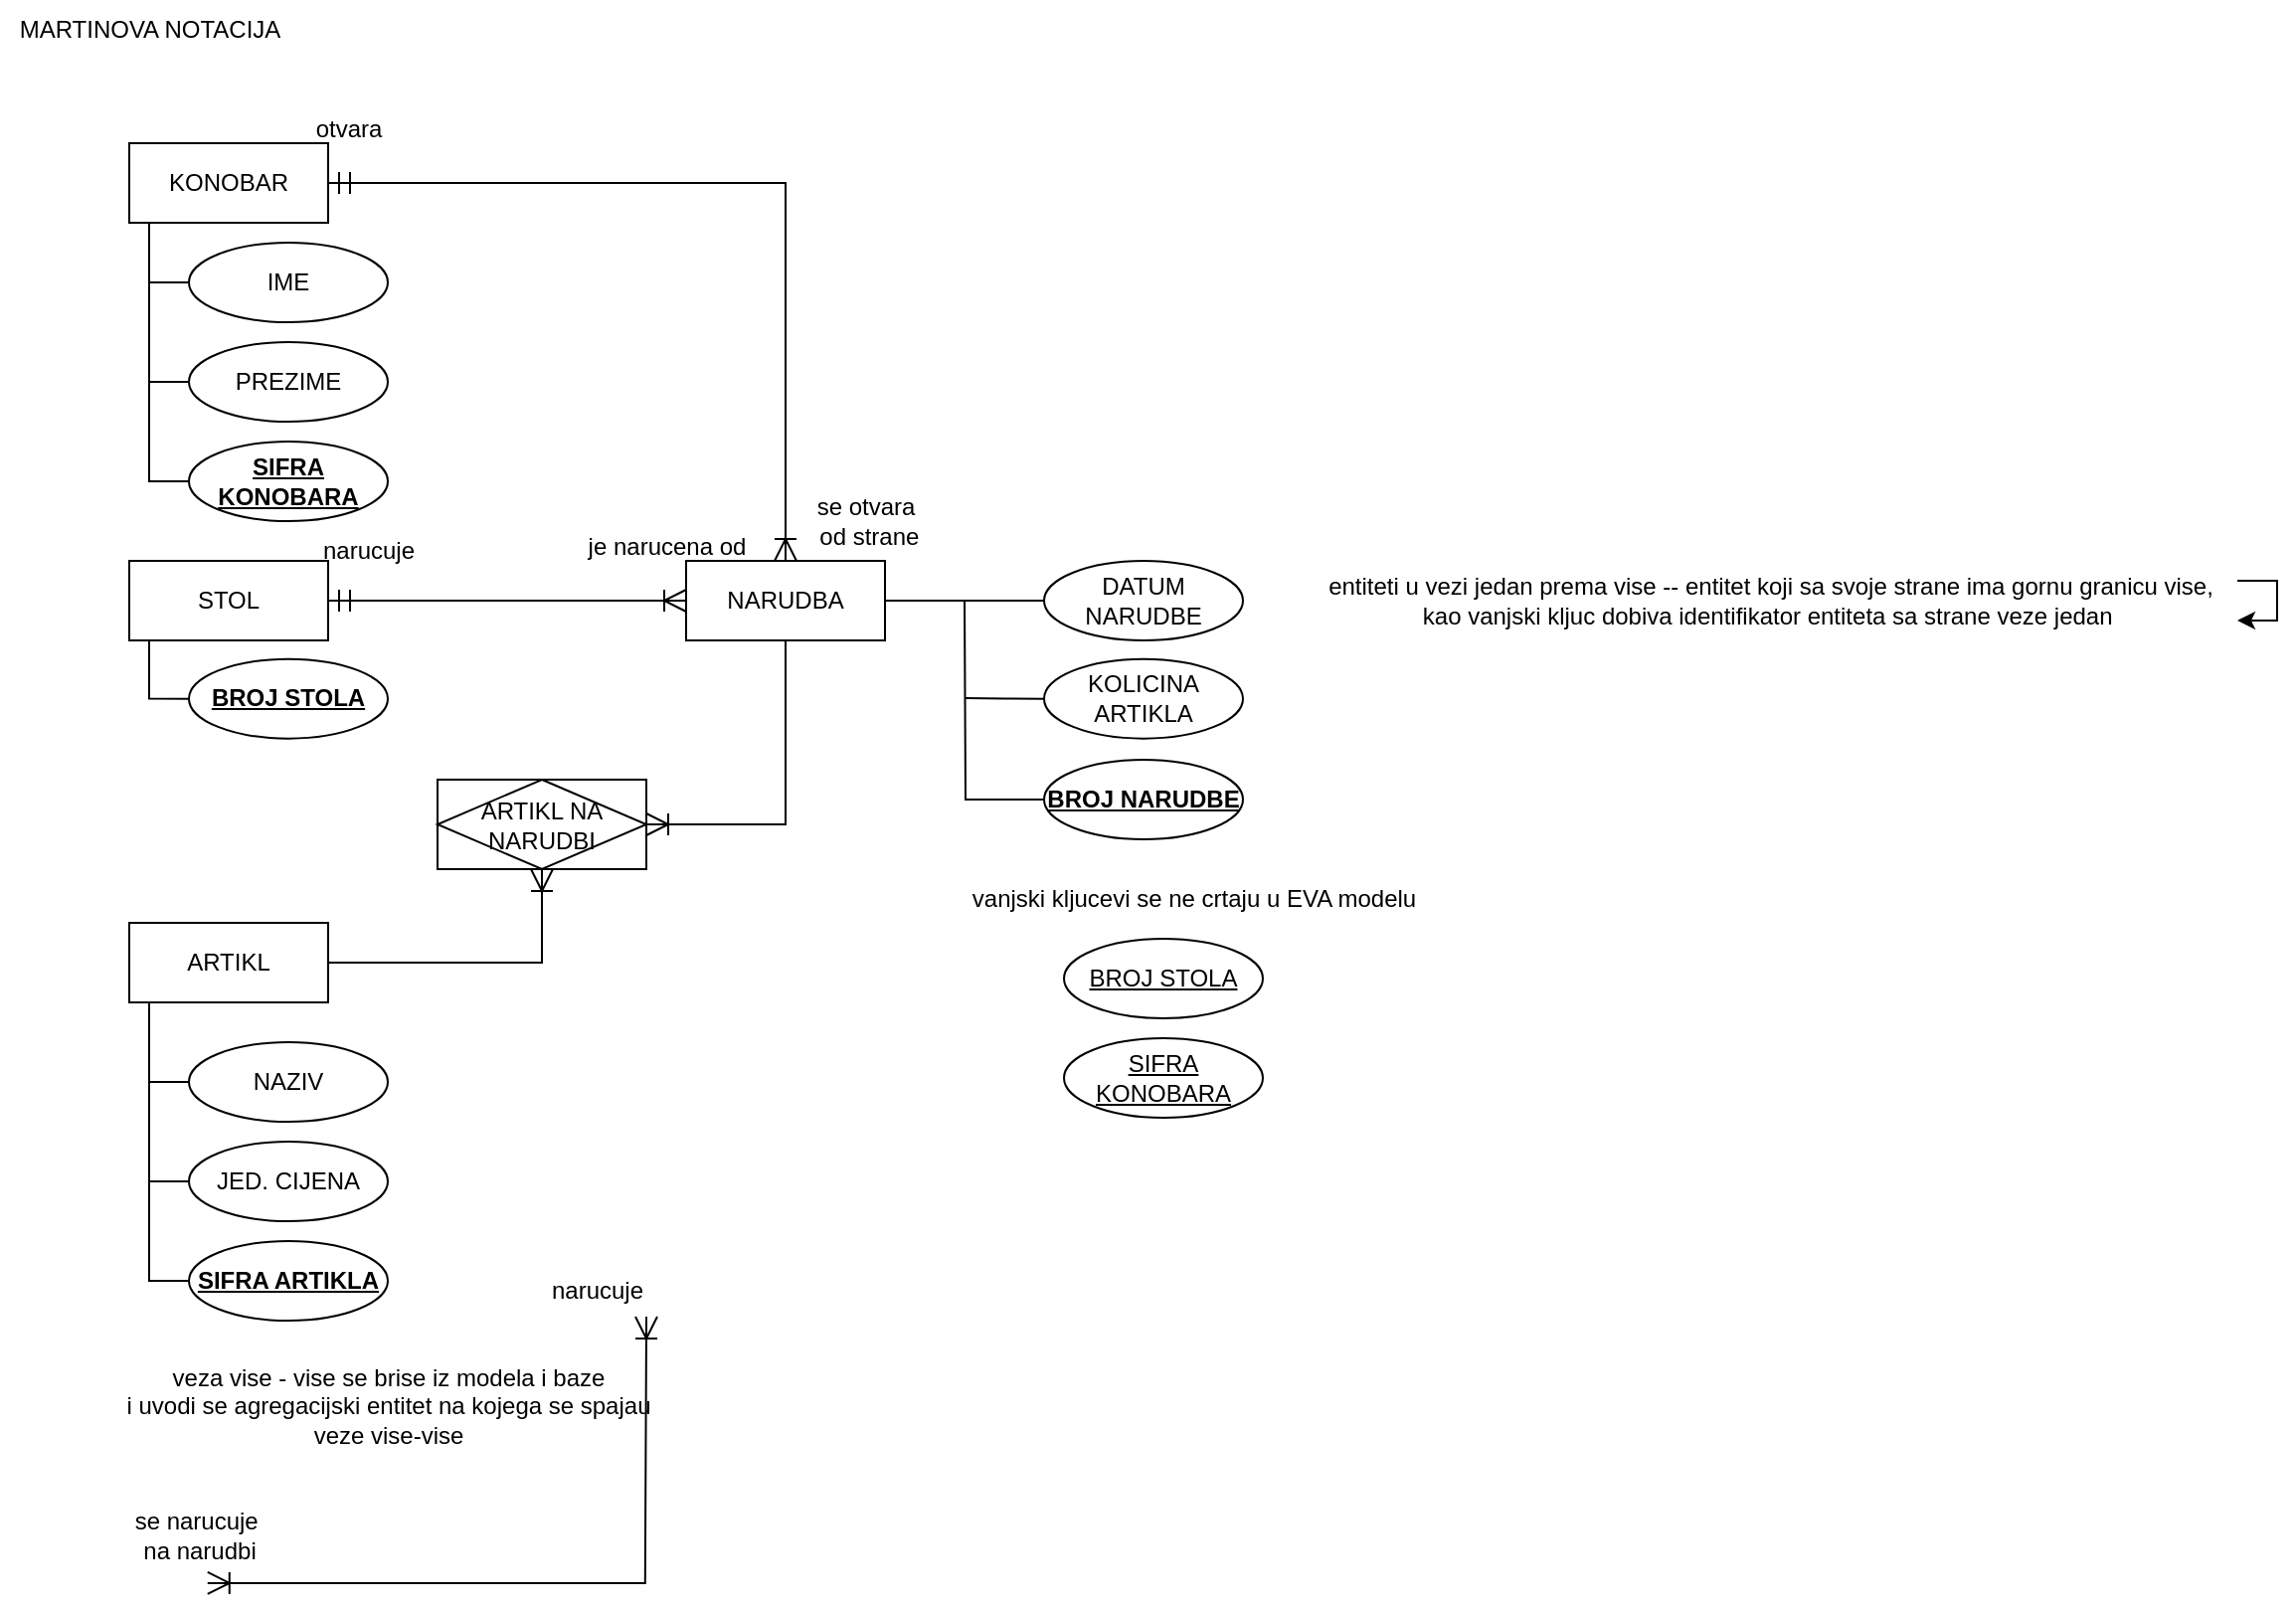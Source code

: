 <mxfile version="22.0.4" type="github">
  <diagram name="Page-1" id="XmXVr0m_O3OawCJsEPbr">
    <mxGraphModel dx="830" dy="586" grid="1" gridSize="10" guides="1" tooltips="1" connect="1" arrows="1" fold="1" page="1" pageScale="1" pageWidth="3300" pageHeight="4681" math="0" shadow="0">
      <root>
        <mxCell id="0" />
        <mxCell id="1" parent="0" />
        <mxCell id="DkcUDRgrnolismWW7WIm-1" value="STOL" style="whiteSpace=wrap;html=1;align=center;" vertex="1" parent="1">
          <mxGeometry x="440" y="330" width="100" height="40" as="geometry" />
        </mxCell>
        <mxCell id="DkcUDRgrnolismWW7WIm-48" style="edgeStyle=orthogonalEdgeStyle;rounded=0;orthogonalLoop=1;jettySize=auto;html=1;exitX=1;exitY=0.5;exitDx=0;exitDy=0;entryX=0.5;entryY=1;entryDx=0;entryDy=0;endArrow=ERoneToMany;endFill=0;endSize=9;" edge="1" parent="1" source="DkcUDRgrnolismWW7WIm-3" target="DkcUDRgrnolismWW7WIm-47">
          <mxGeometry relative="1" as="geometry" />
        </mxCell>
        <mxCell id="DkcUDRgrnolismWW7WIm-3" value="ARTIKL" style="whiteSpace=wrap;html=1;align=center;" vertex="1" parent="1">
          <mxGeometry x="440" y="512" width="100" height="40" as="geometry" />
        </mxCell>
        <mxCell id="DkcUDRgrnolismWW7WIm-7" style="edgeStyle=orthogonalEdgeStyle;rounded=0;orthogonalLoop=1;jettySize=auto;html=1;exitX=1;exitY=0.5;exitDx=0;exitDy=0;entryX=0.5;entryY=0;entryDx=0;entryDy=0;endArrow=ERoneToMany;endFill=0;endSize=9;startSize=9;startArrow=ERmandOne;startFill=0;" edge="1" parent="1" source="DkcUDRgrnolismWW7WIm-4" target="DkcUDRgrnolismWW7WIm-6">
          <mxGeometry relative="1" as="geometry" />
        </mxCell>
        <mxCell id="DkcUDRgrnolismWW7WIm-4" value="KONOBAR" style="whiteSpace=wrap;html=1;align=center;" vertex="1" parent="1">
          <mxGeometry x="440" y="120" width="100" height="40" as="geometry" />
        </mxCell>
        <mxCell id="DkcUDRgrnolismWW7WIm-9" style="edgeStyle=orthogonalEdgeStyle;rounded=0;orthogonalLoop=1;jettySize=auto;html=1;exitX=0;exitY=0.5;exitDx=0;exitDy=0;entryX=1;entryY=0.5;entryDx=0;entryDy=0;endArrow=ERmandOne;endFill=0;startArrow=ERoneToMany;startFill=0;targetPerimeterSpacing=0;endSize=9;startSize=9;" edge="1" parent="1" source="DkcUDRgrnolismWW7WIm-6" target="DkcUDRgrnolismWW7WIm-1">
          <mxGeometry relative="1" as="geometry" />
        </mxCell>
        <mxCell id="DkcUDRgrnolismWW7WIm-10" style="edgeStyle=orthogonalEdgeStyle;rounded=0;orthogonalLoop=1;jettySize=auto;html=1;entryX=1;entryY=0.5;entryDx=0;entryDy=0;endArrow=ERoneToMany;endFill=0;endSize=9;startSize=9;startArrow=ERoneToMany;startFill=0;exitX=0.866;exitY=-0.132;exitDx=0;exitDy=0;exitPerimeter=0;" edge="1" parent="1">
          <mxGeometry relative="1" as="geometry">
            <mxPoint x="700.0" y="710.0" as="sourcePoint" />
            <mxPoint x="479.38" y="843.96" as="targetPoint" />
            <Array as="points">
              <mxPoint x="700.38" y="713.96" />
              <mxPoint x="699.38" y="843.96" />
            </Array>
          </mxGeometry>
        </mxCell>
        <mxCell id="DkcUDRgrnolismWW7WIm-49" style="edgeStyle=orthogonalEdgeStyle;rounded=0;orthogonalLoop=1;jettySize=auto;html=1;exitX=0.5;exitY=1;exitDx=0;exitDy=0;entryX=1;entryY=0.5;entryDx=0;entryDy=0;endArrow=ERoneToMany;endFill=0;endSize=9;" edge="1" parent="1" source="DkcUDRgrnolismWW7WIm-6" target="DkcUDRgrnolismWW7WIm-47">
          <mxGeometry relative="1" as="geometry" />
        </mxCell>
        <mxCell id="DkcUDRgrnolismWW7WIm-6" value="NARUDBA" style="whiteSpace=wrap;html=1;align=center;" vertex="1" parent="1">
          <mxGeometry x="720" y="330" width="100" height="40" as="geometry" />
        </mxCell>
        <mxCell id="DkcUDRgrnolismWW7WIm-11" value="MARTINOVA NOTACIJA" style="text;html=1;align=center;verticalAlign=middle;resizable=0;points=[];autosize=1;strokeColor=none;fillColor=none;" vertex="1" parent="1">
          <mxGeometry x="375" y="48" width="150" height="30" as="geometry" />
        </mxCell>
        <mxCell id="DkcUDRgrnolismWW7WIm-14" style="edgeStyle=orthogonalEdgeStyle;rounded=0;orthogonalLoop=1;jettySize=auto;html=1;exitX=0;exitY=0.5;exitDx=0;exitDy=0;entryX=0.25;entryY=1;entryDx=0;entryDy=0;endArrow=none;endFill=0;" edge="1" parent="1" source="DkcUDRgrnolismWW7WIm-12" target="DkcUDRgrnolismWW7WIm-3">
          <mxGeometry relative="1" as="geometry" />
        </mxCell>
        <mxCell id="DkcUDRgrnolismWW7WIm-12" value="NAZIV" style="ellipse;whiteSpace=wrap;html=1;align=center;" vertex="1" parent="1">
          <mxGeometry x="470" y="572" width="100" height="40" as="geometry" />
        </mxCell>
        <mxCell id="DkcUDRgrnolismWW7WIm-15" style="edgeStyle=orthogonalEdgeStyle;rounded=0;orthogonalLoop=1;jettySize=auto;html=1;exitX=0;exitY=0.5;exitDx=0;exitDy=0;endArrow=none;endFill=0;" edge="1" parent="1" source="DkcUDRgrnolismWW7WIm-13">
          <mxGeometry relative="1" as="geometry">
            <mxPoint x="450" y="572" as="targetPoint" />
          </mxGeometry>
        </mxCell>
        <mxCell id="DkcUDRgrnolismWW7WIm-13" value="JED. CIJENA" style="ellipse;whiteSpace=wrap;html=1;align=center;" vertex="1" parent="1">
          <mxGeometry x="470" y="622" width="100" height="40" as="geometry" />
        </mxCell>
        <mxCell id="DkcUDRgrnolismWW7WIm-17" style="edgeStyle=orthogonalEdgeStyle;rounded=0;orthogonalLoop=1;jettySize=auto;html=1;exitX=0;exitY=0.5;exitDx=0;exitDy=0;endArrow=none;endFill=0;" edge="1" parent="1" source="DkcUDRgrnolismWW7WIm-16">
          <mxGeometry relative="1" as="geometry">
            <mxPoint x="450" y="642" as="targetPoint" />
          </mxGeometry>
        </mxCell>
        <mxCell id="DkcUDRgrnolismWW7WIm-16" value="&lt;b&gt;SIFRA ARTIKLA&lt;/b&gt;" style="ellipse;whiteSpace=wrap;html=1;align=center;fontStyle=4;" vertex="1" parent="1">
          <mxGeometry x="470" y="672" width="100" height="40" as="geometry" />
        </mxCell>
        <mxCell id="DkcUDRgrnolismWW7WIm-18" value="&lt;u&gt;&lt;b&gt;BROJ STOLA&lt;/b&gt;&lt;/u&gt;" style="ellipse;whiteSpace=wrap;html=1;align=center;" vertex="1" parent="1">
          <mxGeometry x="470" y="379.32" width="100" height="40" as="geometry" />
        </mxCell>
        <mxCell id="DkcUDRgrnolismWW7WIm-19" style="edgeStyle=orthogonalEdgeStyle;rounded=0;orthogonalLoop=1;jettySize=auto;html=1;exitX=0;exitY=0.5;exitDx=0;exitDy=0;entryX=0.1;entryY=1.017;entryDx=0;entryDy=0;entryPerimeter=0;endArrow=none;endFill=0;" edge="1" parent="1" source="DkcUDRgrnolismWW7WIm-18">
          <mxGeometry relative="1" as="geometry">
            <mxPoint x="450" y="370.0" as="targetPoint" />
          </mxGeometry>
        </mxCell>
        <mxCell id="DkcUDRgrnolismWW7WIm-20" style="edgeStyle=orthogonalEdgeStyle;rounded=0;orthogonalLoop=1;jettySize=auto;html=1;exitX=0;exitY=0.5;exitDx=0;exitDy=0;endArrow=none;endFill=0;" edge="1" parent="1" source="DkcUDRgrnolismWW7WIm-21">
          <mxGeometry relative="1" as="geometry">
            <mxPoint x="450" y="160" as="targetPoint" />
          </mxGeometry>
        </mxCell>
        <mxCell id="DkcUDRgrnolismWW7WIm-21" value="IME" style="ellipse;whiteSpace=wrap;html=1;align=center;" vertex="1" parent="1">
          <mxGeometry x="470" y="170" width="100" height="40" as="geometry" />
        </mxCell>
        <mxCell id="DkcUDRgrnolismWW7WIm-22" style="edgeStyle=orthogonalEdgeStyle;rounded=0;orthogonalLoop=1;jettySize=auto;html=1;exitX=0;exitY=0.5;exitDx=0;exitDy=0;endArrow=none;endFill=0;" edge="1" parent="1" source="DkcUDRgrnolismWW7WIm-23">
          <mxGeometry relative="1" as="geometry">
            <mxPoint x="450" y="170" as="targetPoint" />
          </mxGeometry>
        </mxCell>
        <mxCell id="DkcUDRgrnolismWW7WIm-23" value="PREZIME" style="ellipse;whiteSpace=wrap;html=1;align=center;" vertex="1" parent="1">
          <mxGeometry x="470" y="220" width="100" height="40" as="geometry" />
        </mxCell>
        <mxCell id="DkcUDRgrnolismWW7WIm-24" style="edgeStyle=orthogonalEdgeStyle;rounded=0;orthogonalLoop=1;jettySize=auto;html=1;exitX=0;exitY=0.5;exitDx=0;exitDy=0;endArrow=none;endFill=0;" edge="1" parent="1" source="DkcUDRgrnolismWW7WIm-25">
          <mxGeometry relative="1" as="geometry">
            <mxPoint x="450" y="240" as="targetPoint" />
          </mxGeometry>
        </mxCell>
        <mxCell id="DkcUDRgrnolismWW7WIm-25" value="&lt;b&gt;SIFRA KONOBARA&lt;/b&gt;" style="ellipse;whiteSpace=wrap;html=1;align=center;fontStyle=4;" vertex="1" parent="1">
          <mxGeometry x="470" y="270" width="100" height="40" as="geometry" />
        </mxCell>
        <mxCell id="DkcUDRgrnolismWW7WIm-26" value="DATUM NARUDBE" style="ellipse;whiteSpace=wrap;html=1;align=center;" vertex="1" parent="1">
          <mxGeometry x="900" y="330.0" width="100" height="40" as="geometry" />
        </mxCell>
        <mxCell id="DkcUDRgrnolismWW7WIm-27" style="edgeStyle=orthogonalEdgeStyle;rounded=0;orthogonalLoop=1;jettySize=auto;html=1;exitX=0;exitY=0.5;exitDx=0;exitDy=0;entryX=1;entryY=0.5;entryDx=0;entryDy=0;endArrow=none;endFill=0;" edge="1" parent="1" source="DkcUDRgrnolismWW7WIm-26" target="DkcUDRgrnolismWW7WIm-6">
          <mxGeometry relative="1" as="geometry">
            <mxPoint x="840" y="345.34" as="targetPoint" />
          </mxGeometry>
        </mxCell>
        <mxCell id="DkcUDRgrnolismWW7WIm-28" value="KOLICINA ARTIKLA" style="ellipse;whiteSpace=wrap;html=1;align=center;" vertex="1" parent="1">
          <mxGeometry x="900" y="379.32" width="100" height="40" as="geometry" />
        </mxCell>
        <mxCell id="DkcUDRgrnolismWW7WIm-29" style="edgeStyle=orthogonalEdgeStyle;rounded=0;orthogonalLoop=1;jettySize=auto;html=1;exitX=0;exitY=0.5;exitDx=0;exitDy=0;endArrow=none;endFill=0;" edge="1" parent="1" source="DkcUDRgrnolismWW7WIm-28">
          <mxGeometry relative="1" as="geometry">
            <mxPoint x="860" y="399" as="targetPoint" />
          </mxGeometry>
        </mxCell>
        <mxCell id="DkcUDRgrnolismWW7WIm-30" value="&lt;b&gt;&lt;u&gt;BROJ NARUDBE&lt;/u&gt;&lt;/b&gt;" style="ellipse;whiteSpace=wrap;html=1;align=center;" vertex="1" parent="1">
          <mxGeometry x="900" y="430" width="100" height="40" as="geometry" />
        </mxCell>
        <mxCell id="DkcUDRgrnolismWW7WIm-31" style="edgeStyle=orthogonalEdgeStyle;rounded=0;orthogonalLoop=1;jettySize=auto;html=1;exitX=0;exitY=0.5;exitDx=0;exitDy=0;endArrow=none;endFill=0;" edge="1" parent="1" source="DkcUDRgrnolismWW7WIm-30">
          <mxGeometry relative="1" as="geometry">
            <mxPoint x="860" y="350" as="targetPoint" />
          </mxGeometry>
        </mxCell>
        <mxCell id="DkcUDRgrnolismWW7WIm-32" value="narucuje" style="text;html=1;align=center;verticalAlign=middle;resizable=0;points=[];autosize=1;strokeColor=none;fillColor=none;" vertex="1" parent="1">
          <mxGeometry x="525" y="310" width="70" height="30" as="geometry" />
        </mxCell>
        <mxCell id="DkcUDRgrnolismWW7WIm-33" value="je narucena od" style="text;html=1;align=center;verticalAlign=middle;resizable=0;points=[];autosize=1;strokeColor=none;fillColor=none;" vertex="1" parent="1">
          <mxGeometry x="660" y="308" width="100" height="30" as="geometry" />
        </mxCell>
        <mxCell id="DkcUDRgrnolismWW7WIm-36" value="entiteti u vezi jedan prema vise -- entitet koji sa svoje strane ima gornu granicu vise, &lt;br&gt;kao vanjski kljuc dobiva identifikator entiteta sa strane veze jedan&amp;nbsp;" style="text;html=1;align=center;verticalAlign=middle;resizable=0;points=[];autosize=1;strokeColor=none;fillColor=none;" vertex="1" parent="1">
          <mxGeometry x="1030" y="330" width="470" height="40" as="geometry" />
        </mxCell>
        <mxCell id="DkcUDRgrnolismWW7WIm-37" style="edgeStyle=orthogonalEdgeStyle;rounded=0;orthogonalLoop=1;jettySize=auto;html=1;" edge="1" parent="1" source="DkcUDRgrnolismWW7WIm-36" target="DkcUDRgrnolismWW7WIm-36">
          <mxGeometry relative="1" as="geometry" />
        </mxCell>
        <mxCell id="DkcUDRgrnolismWW7WIm-38" value="otvara" style="text;html=1;align=center;verticalAlign=middle;resizable=0;points=[];autosize=1;strokeColor=none;fillColor=none;" vertex="1" parent="1">
          <mxGeometry x="520" y="98" width="60" height="30" as="geometry" />
        </mxCell>
        <mxCell id="DkcUDRgrnolismWW7WIm-39" value="se otvara&lt;br&gt;&amp;nbsp;od strane" style="text;html=1;align=center;verticalAlign=middle;resizable=0;points=[];autosize=1;strokeColor=none;fillColor=none;" vertex="1" parent="1">
          <mxGeometry x="770" y="290" width="80" height="40" as="geometry" />
        </mxCell>
        <mxCell id="DkcUDRgrnolismWW7WIm-40" value="vanjski kljucevi se ne crtaju u EVA modelu" style="text;html=1;align=center;verticalAlign=middle;resizable=0;points=[];autosize=1;strokeColor=none;fillColor=none;" vertex="1" parent="1">
          <mxGeometry x="850" y="485" width="250" height="30" as="geometry" />
        </mxCell>
        <mxCell id="DkcUDRgrnolismWW7WIm-41" value="&lt;u&gt;BROJ STOLA&lt;/u&gt;" style="ellipse;whiteSpace=wrap;html=1;align=center;" vertex="1" parent="1">
          <mxGeometry x="910" y="520" width="100" height="40" as="geometry" />
        </mxCell>
        <mxCell id="DkcUDRgrnolismWW7WIm-43" value="SIFRA KONOBARA" style="ellipse;whiteSpace=wrap;html=1;align=center;fontStyle=4;" vertex="1" parent="1">
          <mxGeometry x="910" y="570" width="100" height="40" as="geometry" />
        </mxCell>
        <mxCell id="DkcUDRgrnolismWW7WIm-44" value="narucuje" style="text;html=1;align=center;verticalAlign=middle;resizable=0;points=[];autosize=1;strokeColor=none;fillColor=none;" vertex="1" parent="1">
          <mxGeometry x="640" y="682" width="70" height="30" as="geometry" />
        </mxCell>
        <mxCell id="DkcUDRgrnolismWW7WIm-45" value="se narucuje&amp;nbsp;&lt;br&gt;na narudbi" style="text;html=1;align=center;verticalAlign=middle;resizable=0;points=[];autosize=1;strokeColor=none;fillColor=none;" vertex="1" parent="1">
          <mxGeometry x="430" y="800" width="90" height="40" as="geometry" />
        </mxCell>
        <mxCell id="DkcUDRgrnolismWW7WIm-46" value="veza vise - vise se brise iz modela i baze&lt;br&gt;i uvodi se agregacijski entitet na kojega se spajau&lt;br&gt;veze vise-vise" style="text;html=1;align=center;verticalAlign=middle;resizable=0;points=[];autosize=1;strokeColor=none;fillColor=none;" vertex="1" parent="1">
          <mxGeometry x="425" y="725" width="290" height="60" as="geometry" />
        </mxCell>
        <mxCell id="DkcUDRgrnolismWW7WIm-47" value="&lt;span style=&quot;white-space: pre;&quot;&gt;ARTIKL NA&lt;br&gt;NARUDBI&lt;br&gt;&lt;/span&gt;" style="shape=associativeEntity;whiteSpace=wrap;html=1;align=center;" vertex="1" parent="1">
          <mxGeometry x="595" y="440" width="105" height="45" as="geometry" />
        </mxCell>
      </root>
    </mxGraphModel>
  </diagram>
</mxfile>

